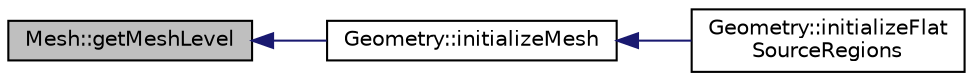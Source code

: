 digraph "Mesh::getMeshLevel"
{
  edge [fontname="Helvetica",fontsize="10",labelfontname="Helvetica",labelfontsize="10"];
  node [fontname="Helvetica",fontsize="10",shape=record];
  rankdir="LR";
  Node1 [label="Mesh::getMeshLevel",height=0.2,width=0.4,color="black", fillcolor="grey75", style="filled" fontcolor="black"];
  Node1 -> Node2 [dir="back",color="midnightblue",fontsize="10",style="solid",fontname="Helvetica"];
  Node2 [label="Geometry::initializeMesh",height=0.2,width=0.4,color="black", fillcolor="white", style="filled",URL="$classGeometry.html#a46c73fdec60562eeadfb92146754f01d",tooltip="This is a recursive method which makes a mesh for solving the Course Mesh Finite Difference (CMFD) di..."];
  Node2 -> Node3 [dir="back",color="midnightblue",fontsize="10",style="solid",fontname="Helvetica"];
  Node3 [label="Geometry::initializeFlat\lSourceRegions",height=0.2,width=0.4,color="black", fillcolor="white", style="filled",URL="$classGeometry.html#ad951597b0a94c3f4c43db865ae30218d",tooltip="Compute the number of flat source regions in the Geometry and initialize arrays for FSR IDs and maps..."];
}
